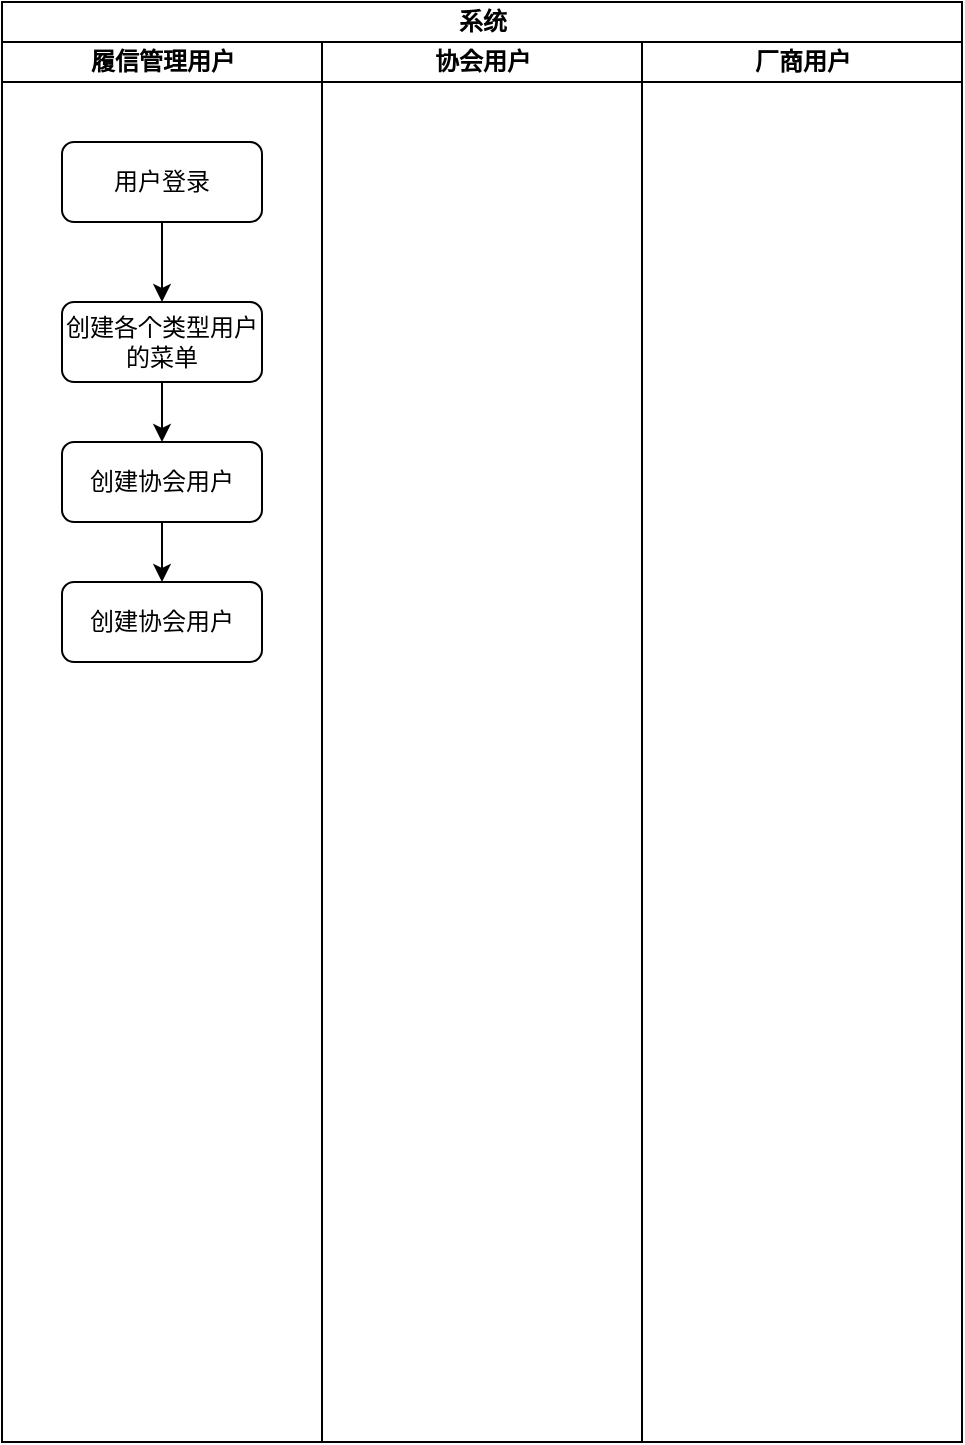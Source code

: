 <mxfile>
    <diagram name="第 1 页" id="Sx-POFTGexlg5zIO2r_u">
        <mxGraphModel dx="1386" dy="779" grid="1" gridSize="10" guides="1" tooltips="1" connect="1" arrows="1" fold="1" page="1" pageScale="1" pageWidth="2336" pageHeight="1654" math="0" shadow="0">
            <root>
                <mxCell id="0"/>
                <mxCell id="1" parent="0"/>
                <mxCell id="13" value="系统" style="swimlane;childLayout=stackLayout;resizeParent=1;resizeParentMax=0;startSize=20;html=1;rounded=0;" vertex="1" parent="1">
                    <mxGeometry x="360" y="30" width="480" height="720" as="geometry"/>
                </mxCell>
                <mxCell id="14" value="履信管理用户" style="swimlane;startSize=20;html=1;rounded=0;" vertex="1" parent="13">
                    <mxGeometry y="20" width="160" height="700" as="geometry"/>
                </mxCell>
                <mxCell id="22" value="" style="edgeStyle=none;html=1;fontFamily=Helvetica;fontSize=12;fontColor=rgb(0, 0, 0);startSize=20;" edge="1" parent="14" source="18" target="21">
                    <mxGeometry relative="1" as="geometry"/>
                </mxCell>
                <mxCell id="18" value="用户登录" style="rounded=1;whiteSpace=wrap;html=1;strokeColor=rgb(0, 0, 0);fontFamily=Helvetica;fontSize=12;fontColor=rgb(0, 0, 0);startSize=20;fillColor=rgb(255, 255, 255);" vertex="1" parent="14">
                    <mxGeometry x="30" y="50" width="100" height="40" as="geometry"/>
                </mxCell>
                <mxCell id="25" value="" style="edgeStyle=none;html=1;fontFamily=Helvetica;fontSize=12;fontColor=rgb(0, 0, 0);startSize=20;" edge="1" parent="14" source="21" target="24">
                    <mxGeometry relative="1" as="geometry"/>
                </mxCell>
                <mxCell id="21" value="创建各个类型用户的菜单" style="rounded=1;whiteSpace=wrap;html=1;strokeColor=rgb(0, 0, 0);fontFamily=Helvetica;fontSize=12;fontColor=rgb(0, 0, 0);startSize=20;fillColor=rgb(255, 255, 255);" vertex="1" parent="14">
                    <mxGeometry x="30" y="130" width="100" height="40" as="geometry"/>
                </mxCell>
                <mxCell id="27" value="" style="edgeStyle=none;html=1;fontFamily=Helvetica;fontSize=12;fontColor=rgb(0, 0, 0);startSize=20;" edge="1" parent="14" source="24" target="26">
                    <mxGeometry relative="1" as="geometry"/>
                </mxCell>
                <mxCell id="24" value="创建协会用户" style="rounded=1;whiteSpace=wrap;html=1;strokeColor=rgb(0, 0, 0);fontFamily=Helvetica;fontSize=12;fontColor=rgb(0, 0, 0);startSize=20;fillColor=rgb(255, 255, 255);" vertex="1" parent="14">
                    <mxGeometry x="30" y="200" width="100" height="40" as="geometry"/>
                </mxCell>
                <mxCell id="26" value="创建协会用户" style="rounded=1;whiteSpace=wrap;html=1;strokeColor=rgb(0, 0, 0);fontFamily=Helvetica;fontSize=12;fontColor=rgb(0, 0, 0);startSize=20;fillColor=rgb(255, 255, 255);" vertex="1" parent="14">
                    <mxGeometry x="30" y="270" width="100" height="40" as="geometry"/>
                </mxCell>
                <mxCell id="15" value="协会用户" style="swimlane;startSize=20;html=1;rounded=0;" vertex="1" parent="13">
                    <mxGeometry x="160" y="20" width="160" height="700" as="geometry"/>
                </mxCell>
                <mxCell id="16" value="厂商用户" style="swimlane;startSize=20;html=1;rounded=0;" vertex="1" parent="13">
                    <mxGeometry x="320" y="20" width="160" height="700" as="geometry"/>
                </mxCell>
            </root>
        </mxGraphModel>
    </diagram>
</mxfile>